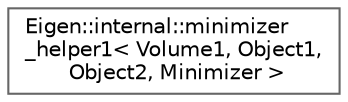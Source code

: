 digraph "类继承关系图"
{
 // LATEX_PDF_SIZE
  bgcolor="transparent";
  edge [fontname=Helvetica,fontsize=10,labelfontname=Helvetica,labelfontsize=10];
  node [fontname=Helvetica,fontsize=10,shape=box,height=0.2,width=0.4];
  rankdir="LR";
  Node0 [id="Node000000",label="Eigen::internal::minimizer\l_helper1\< Volume1, Object1,\l Object2, Minimizer \>",height=0.2,width=0.4,color="grey40", fillcolor="white", style="filled",URL="$struct_eigen_1_1internal_1_1minimizer__helper1.html",tooltip=" "];
}
